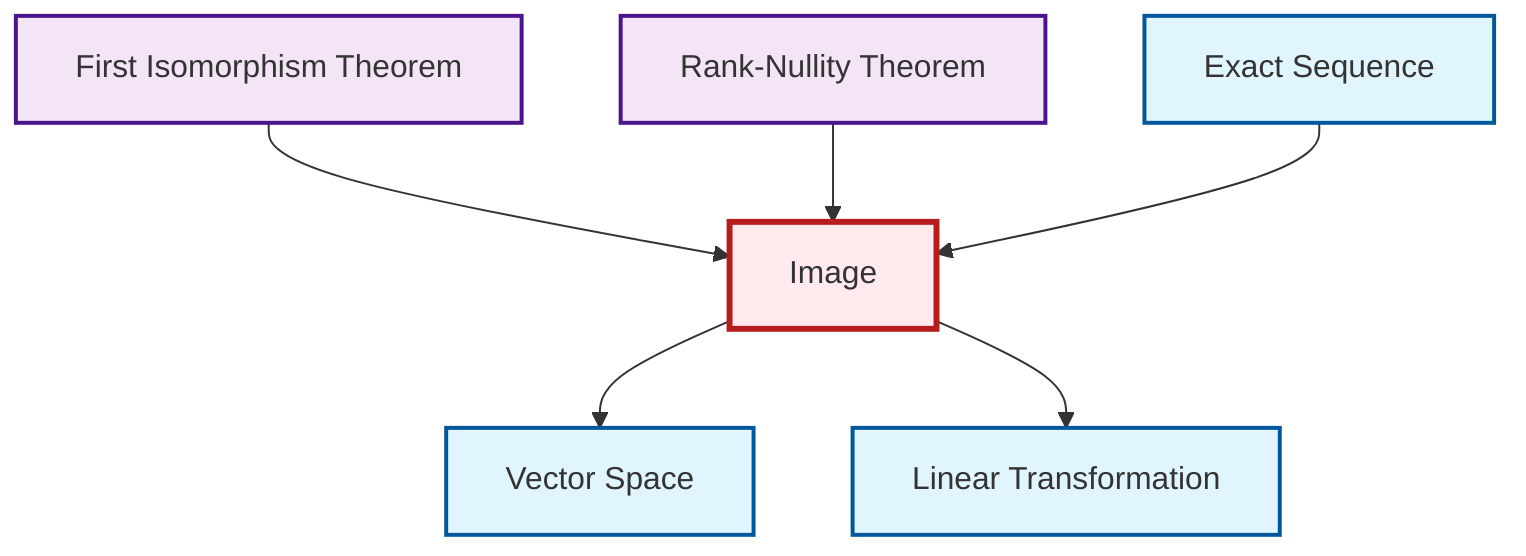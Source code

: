 graph TD
    classDef definition fill:#e1f5fe,stroke:#01579b,stroke-width:2px
    classDef theorem fill:#f3e5f5,stroke:#4a148c,stroke-width:2px
    classDef axiom fill:#fff3e0,stroke:#e65100,stroke-width:2px
    classDef example fill:#e8f5e9,stroke:#1b5e20,stroke-width:2px
    classDef current fill:#ffebee,stroke:#b71c1c,stroke-width:3px
    def-linear-transformation["Linear Transformation"]:::definition
    def-exact-sequence["Exact Sequence"]:::definition
    def-vector-space["Vector Space"]:::definition
    thm-first-isomorphism["First Isomorphism Theorem"]:::theorem
    thm-rank-nullity["Rank-Nullity Theorem"]:::theorem
    def-image["Image"]:::definition
    thm-first-isomorphism --> def-image
    thm-rank-nullity --> def-image
    def-image --> def-vector-space
    def-exact-sequence --> def-image
    def-image --> def-linear-transformation
    class def-image current